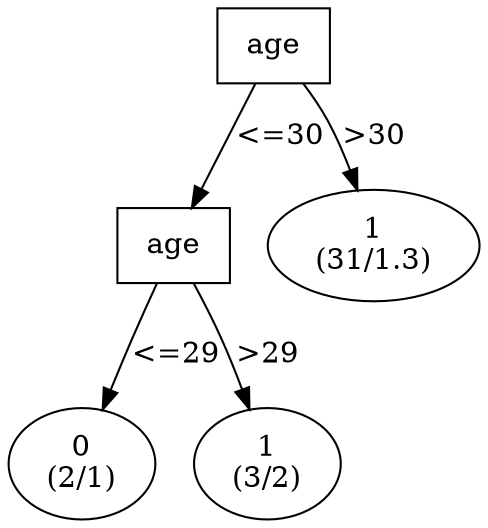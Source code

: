 digraph YaDT {
n0 [ shape=box, label="age\n"]
n0 -> n1 [label="<=30"]
n1 [ shape=box, label="age\n"]
n1 -> n2 [label="<=29"]
n2 [ shape=ellipse, label="0\n(2/1)"]
n1 -> n3 [label=">29"]
n3 [ shape=ellipse, label="1\n(3/2)"]
n0 -> n5 [label=">30"]
n5 [ shape=ellipse, label="1\n(31/1.3)"]
}

